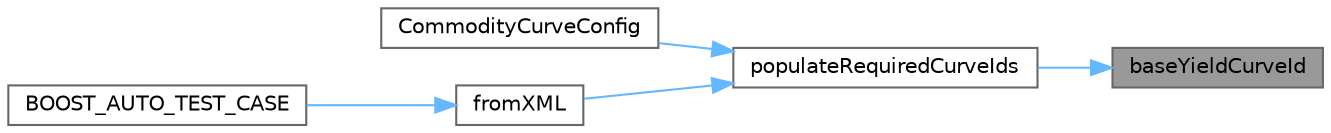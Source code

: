 digraph "baseYieldCurveId"
{
 // INTERACTIVE_SVG=YES
 // LATEX_PDF_SIZE
  bgcolor="transparent";
  edge [fontname=Helvetica,fontsize=10,labelfontname=Helvetica,labelfontsize=10];
  node [fontname=Helvetica,fontsize=10,shape=box,height=0.2,width=0.4];
  rankdir="RL";
  Node1 [label="baseYieldCurveId",height=0.2,width=0.4,color="gray40", fillcolor="grey60", style="filled", fontcolor="black",tooltip=" "];
  Node1 -> Node2 [dir="back",color="steelblue1",style="solid"];
  Node2 [label="populateRequiredCurveIds",height=0.2,width=0.4,color="grey40", fillcolor="white", style="filled",URL="$classore_1_1data_1_1_commodity_curve_config.html#a09cdbe524aa89af7bba59a844397ebb9",tooltip="Populate any dependent curve IDs."];
  Node2 -> Node3 [dir="back",color="steelblue1",style="solid"];
  Node3 [label="CommodityCurveConfig",height=0.2,width=0.4,color="grey40", fillcolor="white", style="filled",URL="$classore_1_1data_1_1_commodity_curve_config.html#a388a9d5457a9194cab4c52e5f45c2415",tooltip="Detailed constructor for CrossCurrency commodity curve configuration."];
  Node2 -> Node4 [dir="back",color="steelblue1",style="solid"];
  Node4 [label="fromXML",height=0.2,width=0.4,color="grey40", fillcolor="white", style="filled",URL="$classore_1_1data_1_1_commodity_curve_config.html#a7741ae0fc924943de5bfe02928262eb7",tooltip=" "];
  Node4 -> Node5 [dir="back",color="steelblue1",style="solid"];
  Node5 [label="BOOST_AUTO_TEST_CASE",height=0.2,width=0.4,color="grey40", fillcolor="white", style="filled",URL="$test_2commoditycurveconfig_8cpp.html#a211329d4e6d8e3d23c39ccee40f56f99",tooltip=" "];
}
